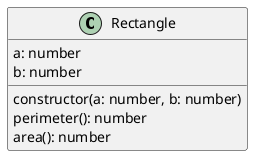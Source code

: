 @startuml
class Rectangle {
    a: number
    b: number

    constructor(a: number, b: number)
    perimeter(): number
    area(): number
}
@enduml